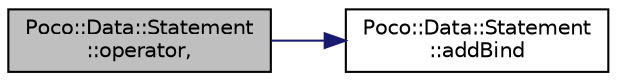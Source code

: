 digraph "Poco::Data::Statement::operator,"
{
 // LATEX_PDF_SIZE
  edge [fontname="Helvetica",fontsize="10",labelfontname="Helvetica",labelfontsize="10"];
  node [fontname="Helvetica",fontsize="10",shape=record];
  rankdir="LR";
  Node1 [label="Poco::Data::Statement\l::operator,",height=0.2,width=0.4,color="black", fillcolor="grey75", style="filled", fontcolor="black",tooltip="Handles manipulators, such as now, async, etc."];
  Node1 -> Node2 [color="midnightblue",fontsize="10",style="solid",fontname="Helvetica"];
  Node2 [label="Poco::Data::Statement\l::addBind",height=0.2,width=0.4,color="black", fillcolor="white", style="filled",URL="$classPoco_1_1Data_1_1Statement.html#ac6411c75812ad649b7901262df5c9a7c",tooltip="Registers the Binding with the Statement by calling addBind()."];
}
